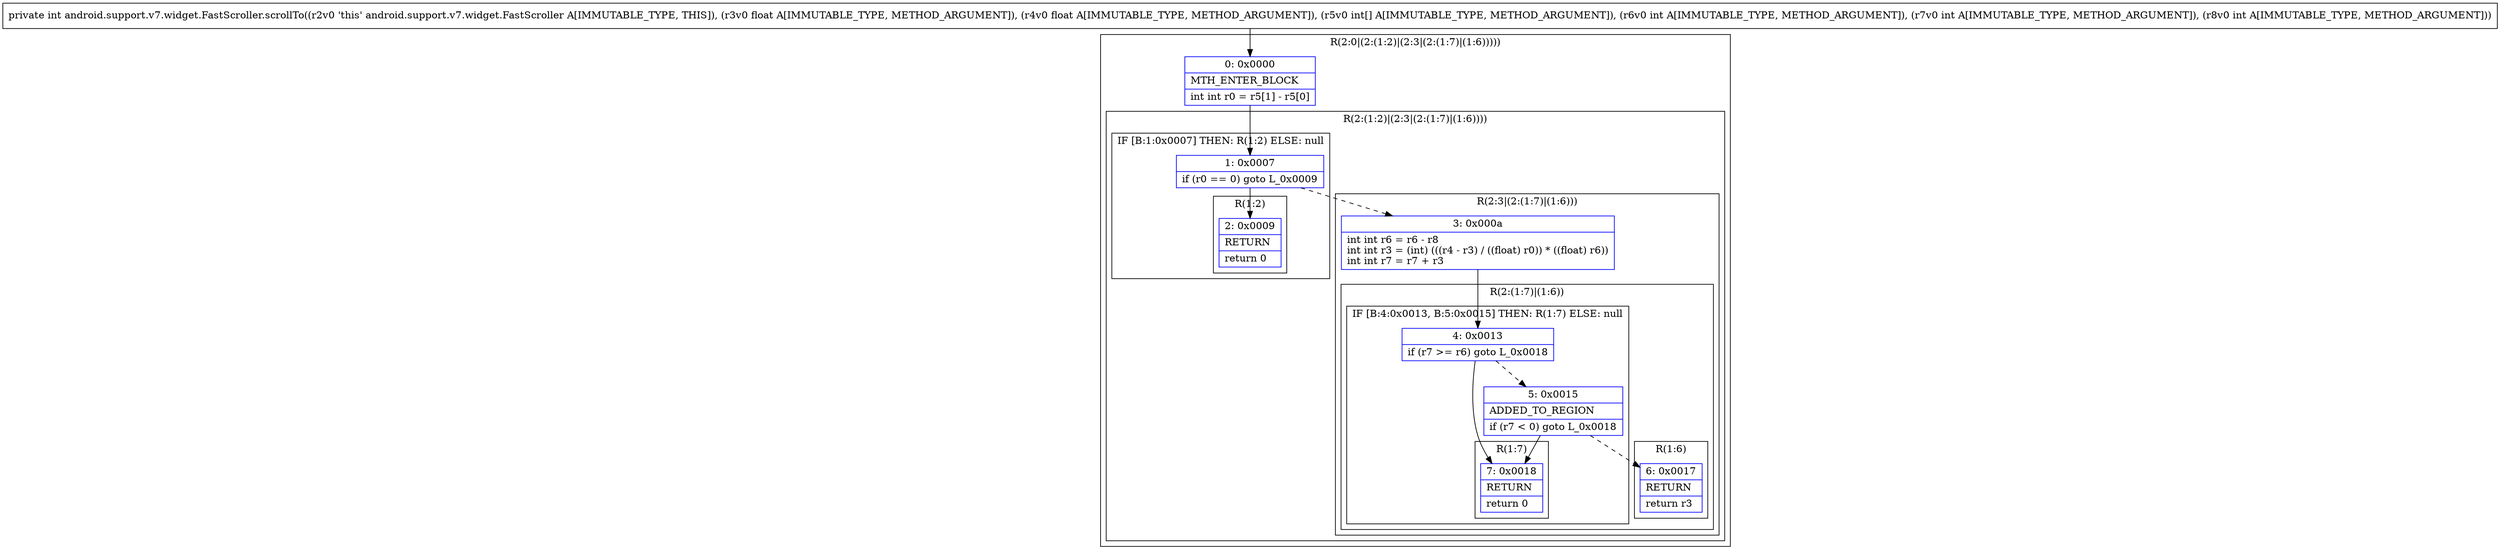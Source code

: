 digraph "CFG forandroid.support.v7.widget.FastScroller.scrollTo(FF[IIII)I" {
subgraph cluster_Region_527270314 {
label = "R(2:0|(2:(1:2)|(2:3|(2:(1:7)|(1:6)))))";
node [shape=record,color=blue];
Node_0 [shape=record,label="{0\:\ 0x0000|MTH_ENTER_BLOCK\l|int int r0 = r5[1] \- r5[0]\l}"];
subgraph cluster_Region_1864861887 {
label = "R(2:(1:2)|(2:3|(2:(1:7)|(1:6))))";
node [shape=record,color=blue];
subgraph cluster_IfRegion_1576699653 {
label = "IF [B:1:0x0007] THEN: R(1:2) ELSE: null";
node [shape=record,color=blue];
Node_1 [shape=record,label="{1\:\ 0x0007|if (r0 == 0) goto L_0x0009\l}"];
subgraph cluster_Region_1040662650 {
label = "R(1:2)";
node [shape=record,color=blue];
Node_2 [shape=record,label="{2\:\ 0x0009|RETURN\l|return 0\l}"];
}
}
subgraph cluster_Region_2121862756 {
label = "R(2:3|(2:(1:7)|(1:6)))";
node [shape=record,color=blue];
Node_3 [shape=record,label="{3\:\ 0x000a|int int r6 = r6 \- r8\lint int r3 = (int) (((r4 \- r3) \/ ((float) r0)) * ((float) r6))\lint int r7 = r7 + r3\l}"];
subgraph cluster_Region_484001705 {
label = "R(2:(1:7)|(1:6))";
node [shape=record,color=blue];
subgraph cluster_IfRegion_1932500868 {
label = "IF [B:4:0x0013, B:5:0x0015] THEN: R(1:7) ELSE: null";
node [shape=record,color=blue];
Node_4 [shape=record,label="{4\:\ 0x0013|if (r7 \>= r6) goto L_0x0018\l}"];
Node_5 [shape=record,label="{5\:\ 0x0015|ADDED_TO_REGION\l|if (r7 \< 0) goto L_0x0018\l}"];
subgraph cluster_Region_2063522712 {
label = "R(1:7)";
node [shape=record,color=blue];
Node_7 [shape=record,label="{7\:\ 0x0018|RETURN\l|return 0\l}"];
}
}
subgraph cluster_Region_3944602 {
label = "R(1:6)";
node [shape=record,color=blue];
Node_6 [shape=record,label="{6\:\ 0x0017|RETURN\l|return r3\l}"];
}
}
}
}
}
MethodNode[shape=record,label="{private int android.support.v7.widget.FastScroller.scrollTo((r2v0 'this' android.support.v7.widget.FastScroller A[IMMUTABLE_TYPE, THIS]), (r3v0 float A[IMMUTABLE_TYPE, METHOD_ARGUMENT]), (r4v0 float A[IMMUTABLE_TYPE, METHOD_ARGUMENT]), (r5v0 int[] A[IMMUTABLE_TYPE, METHOD_ARGUMENT]), (r6v0 int A[IMMUTABLE_TYPE, METHOD_ARGUMENT]), (r7v0 int A[IMMUTABLE_TYPE, METHOD_ARGUMENT]), (r8v0 int A[IMMUTABLE_TYPE, METHOD_ARGUMENT])) }"];
MethodNode -> Node_0;
Node_0 -> Node_1;
Node_1 -> Node_2;
Node_1 -> Node_3[style=dashed];
Node_3 -> Node_4;
Node_4 -> Node_5[style=dashed];
Node_4 -> Node_7;
Node_5 -> Node_6[style=dashed];
Node_5 -> Node_7;
}

